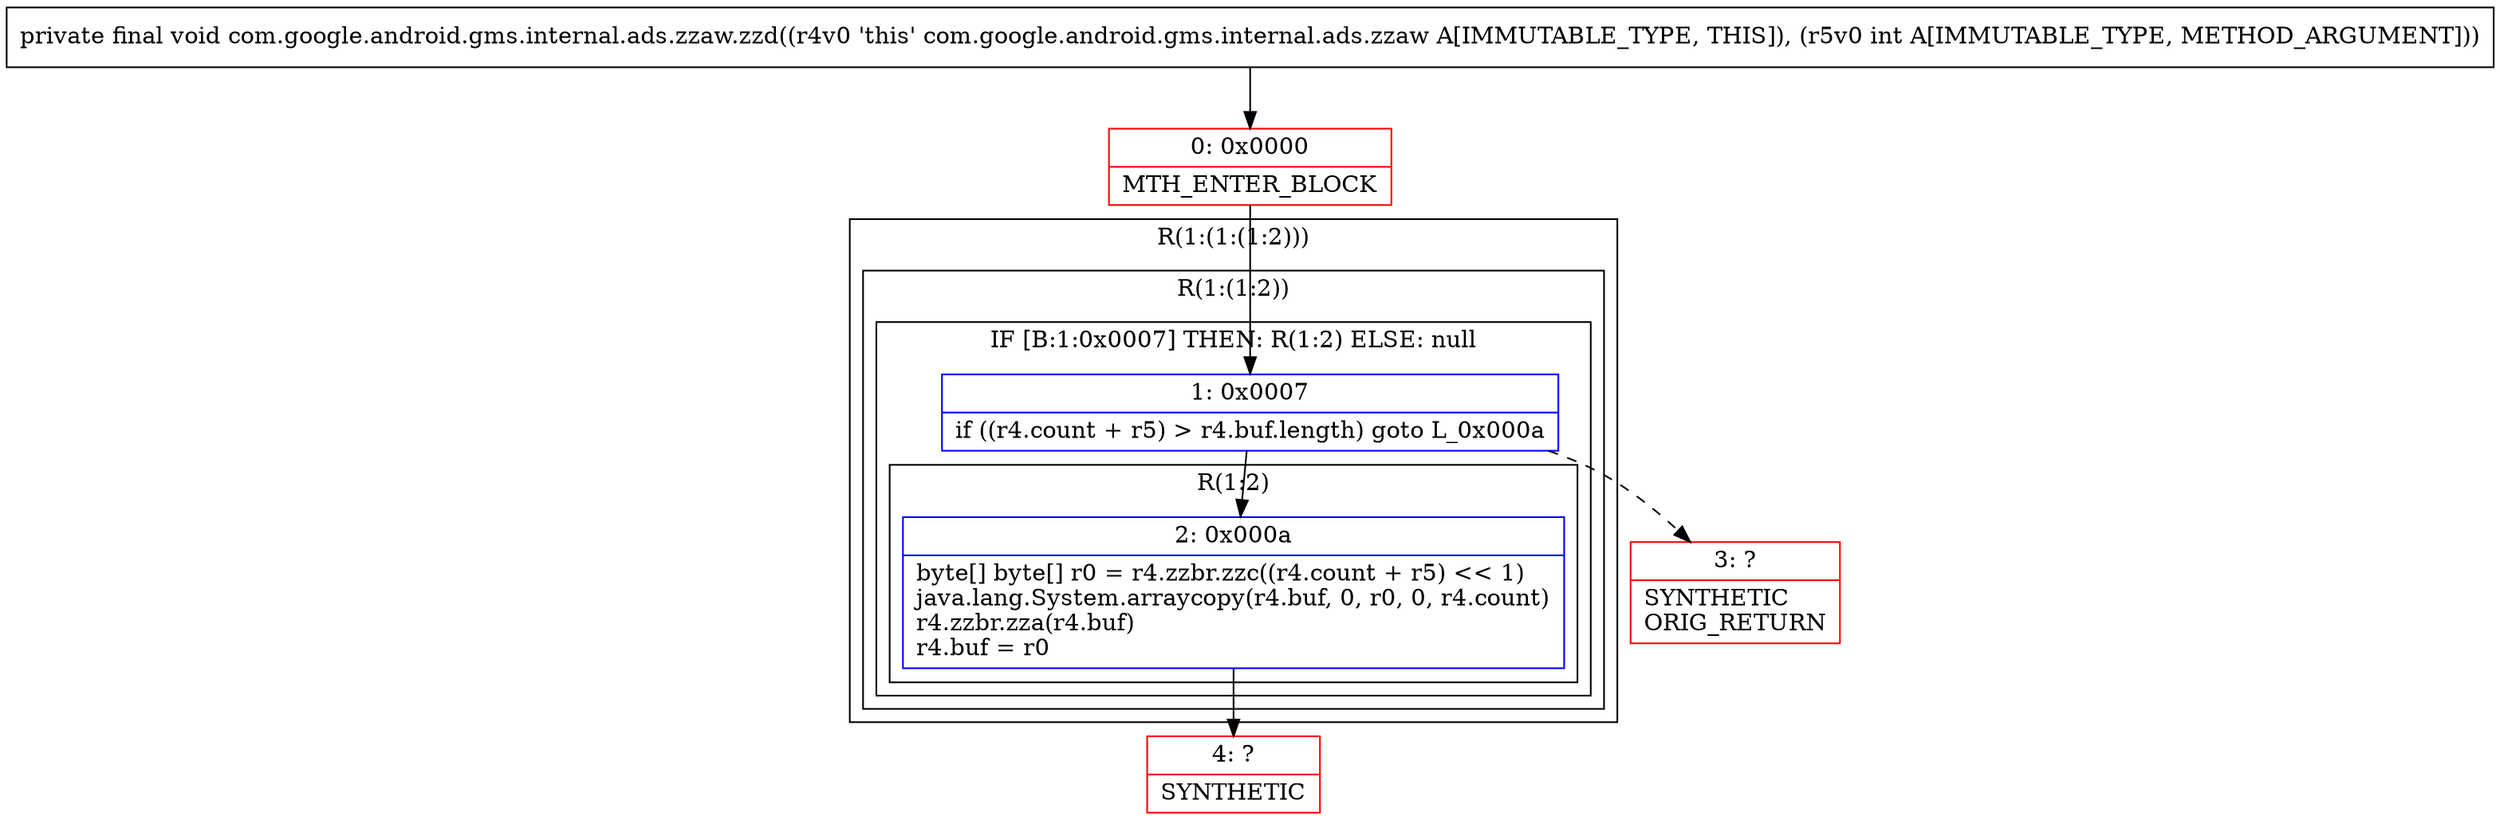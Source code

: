 digraph "CFG forcom.google.android.gms.internal.ads.zzaw.zzd(I)V" {
subgraph cluster_Region_20529660 {
label = "R(1:(1:(1:2)))";
node [shape=record,color=blue];
subgraph cluster_Region_1843549488 {
label = "R(1:(1:2))";
node [shape=record,color=blue];
subgraph cluster_IfRegion_141717449 {
label = "IF [B:1:0x0007] THEN: R(1:2) ELSE: null";
node [shape=record,color=blue];
Node_1 [shape=record,label="{1\:\ 0x0007|if ((r4.count + r5) \> r4.buf.length) goto L_0x000a\l}"];
subgraph cluster_Region_1834788614 {
label = "R(1:2)";
node [shape=record,color=blue];
Node_2 [shape=record,label="{2\:\ 0x000a|byte[] byte[] r0 = r4.zzbr.zzc((r4.count + r5) \<\< 1)\ljava.lang.System.arraycopy(r4.buf, 0, r0, 0, r4.count)\lr4.zzbr.zza(r4.buf)\lr4.buf = r0\l}"];
}
}
}
}
Node_0 [shape=record,color=red,label="{0\:\ 0x0000|MTH_ENTER_BLOCK\l}"];
Node_3 [shape=record,color=red,label="{3\:\ ?|SYNTHETIC\lORIG_RETURN\l}"];
Node_4 [shape=record,color=red,label="{4\:\ ?|SYNTHETIC\l}"];
MethodNode[shape=record,label="{private final void com.google.android.gms.internal.ads.zzaw.zzd((r4v0 'this' com.google.android.gms.internal.ads.zzaw A[IMMUTABLE_TYPE, THIS]), (r5v0 int A[IMMUTABLE_TYPE, METHOD_ARGUMENT])) }"];
MethodNode -> Node_0;
Node_1 -> Node_2;
Node_1 -> Node_3[style=dashed];
Node_2 -> Node_4;
Node_0 -> Node_1;
}

